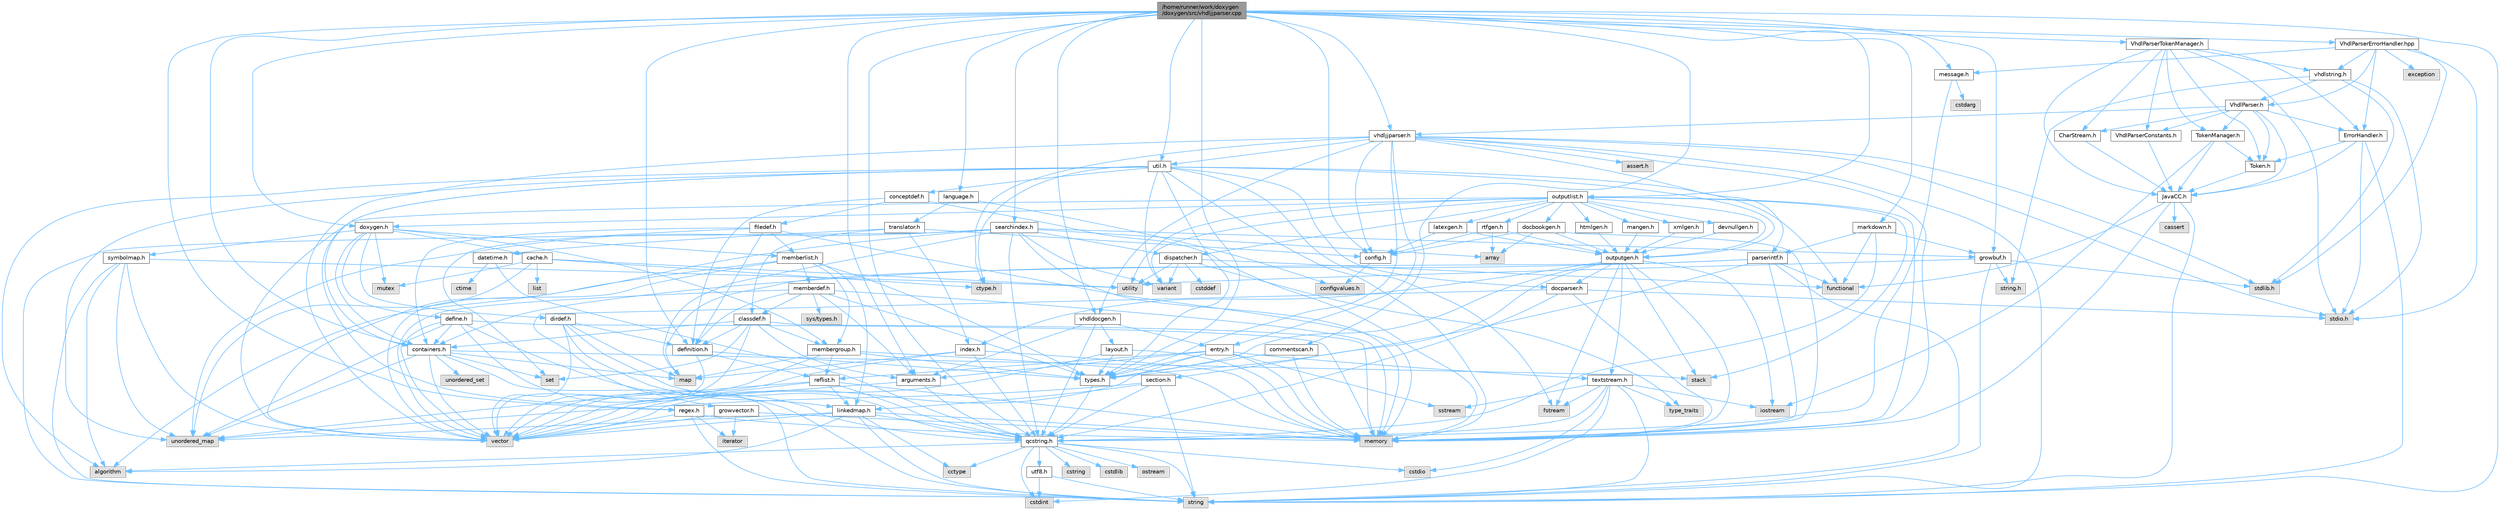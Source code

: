 digraph "/home/runner/work/doxygen/doxygen/src/vhdljjparser.cpp"
{
 // INTERACTIVE_SVG=YES
 // LATEX_PDF_SIZE
  bgcolor="transparent";
  edge [fontname=Helvetica,fontsize=10,labelfontname=Helvetica,labelfontsize=10];
  node [fontname=Helvetica,fontsize=10,shape=box,height=0.2,width=0.4];
  Node1 [id="Node000001",label="/home/runner/work/doxygen\l/doxygen/src/vhdljjparser.cpp",height=0.2,width=0.4,color="gray40", fillcolor="grey60", style="filled", fontcolor="black"];
  Node1 -> Node2 [id="edge1_Node000001_Node000002",color="steelblue1",style="solid"];
  Node2 [id="Node000002",label="string",height=0.2,width=0.4,color="grey60", fillcolor="#E0E0E0", style="filled"];
  Node1 -> Node3 [id="edge2_Node000001_Node000003",color="steelblue1",style="solid"];
  Node3 [id="Node000003",label="qcstring.h",height=0.2,width=0.4,color="grey40", fillcolor="white", style="filled",URL="$d7/d5c/qcstring_8h.html",tooltip=" "];
  Node3 -> Node2 [id="edge3_Node000003_Node000002",color="steelblue1",style="solid"];
  Node3 -> Node4 [id="edge4_Node000003_Node000004",color="steelblue1",style="solid"];
  Node4 [id="Node000004",label="algorithm",height=0.2,width=0.4,color="grey60", fillcolor="#E0E0E0", style="filled"];
  Node3 -> Node5 [id="edge5_Node000003_Node000005",color="steelblue1",style="solid"];
  Node5 [id="Node000005",label="cctype",height=0.2,width=0.4,color="grey60", fillcolor="#E0E0E0", style="filled"];
  Node3 -> Node6 [id="edge6_Node000003_Node000006",color="steelblue1",style="solid"];
  Node6 [id="Node000006",label="cstring",height=0.2,width=0.4,color="grey60", fillcolor="#E0E0E0", style="filled"];
  Node3 -> Node7 [id="edge7_Node000003_Node000007",color="steelblue1",style="solid"];
  Node7 [id="Node000007",label="cstdio",height=0.2,width=0.4,color="grey60", fillcolor="#E0E0E0", style="filled"];
  Node3 -> Node8 [id="edge8_Node000003_Node000008",color="steelblue1",style="solid"];
  Node8 [id="Node000008",label="cstdlib",height=0.2,width=0.4,color="grey60", fillcolor="#E0E0E0", style="filled"];
  Node3 -> Node9 [id="edge9_Node000003_Node000009",color="steelblue1",style="solid"];
  Node9 [id="Node000009",label="cstdint",height=0.2,width=0.4,color="grey60", fillcolor="#E0E0E0", style="filled"];
  Node3 -> Node10 [id="edge10_Node000003_Node000010",color="steelblue1",style="solid"];
  Node10 [id="Node000010",label="ostream",height=0.2,width=0.4,color="grey60", fillcolor="#E0E0E0", style="filled"];
  Node3 -> Node11 [id="edge11_Node000003_Node000011",color="steelblue1",style="solid"];
  Node11 [id="Node000011",label="utf8.h",height=0.2,width=0.4,color="grey40", fillcolor="white", style="filled",URL="$db/d7c/utf8_8h.html",tooltip="Various UTF8 related helper functions."];
  Node11 -> Node9 [id="edge12_Node000011_Node000009",color="steelblue1",style="solid"];
  Node11 -> Node2 [id="edge13_Node000011_Node000002",color="steelblue1",style="solid"];
  Node1 -> Node12 [id="edge14_Node000001_Node000012",color="steelblue1",style="solid"];
  Node12 [id="Node000012",label="containers.h",height=0.2,width=0.4,color="grey40", fillcolor="white", style="filled",URL="$d5/d75/containers_8h.html",tooltip=" "];
  Node12 -> Node13 [id="edge15_Node000012_Node000013",color="steelblue1",style="solid"];
  Node13 [id="Node000013",label="vector",height=0.2,width=0.4,color="grey60", fillcolor="#E0E0E0", style="filled"];
  Node12 -> Node2 [id="edge16_Node000012_Node000002",color="steelblue1",style="solid"];
  Node12 -> Node14 [id="edge17_Node000012_Node000014",color="steelblue1",style="solid"];
  Node14 [id="Node000014",label="set",height=0.2,width=0.4,color="grey60", fillcolor="#E0E0E0", style="filled"];
  Node12 -> Node15 [id="edge18_Node000012_Node000015",color="steelblue1",style="solid"];
  Node15 [id="Node000015",label="map",height=0.2,width=0.4,color="grey60", fillcolor="#E0E0E0", style="filled"];
  Node12 -> Node16 [id="edge19_Node000012_Node000016",color="steelblue1",style="solid"];
  Node16 [id="Node000016",label="unordered_set",height=0.2,width=0.4,color="grey60", fillcolor="#E0E0E0", style="filled"];
  Node12 -> Node17 [id="edge20_Node000012_Node000017",color="steelblue1",style="solid"];
  Node17 [id="Node000017",label="unordered_map",height=0.2,width=0.4,color="grey60", fillcolor="#E0E0E0", style="filled"];
  Node12 -> Node18 [id="edge21_Node000012_Node000018",color="steelblue1",style="solid"];
  Node18 [id="Node000018",label="stack",height=0.2,width=0.4,color="grey60", fillcolor="#E0E0E0", style="filled"];
  Node1 -> Node19 [id="edge22_Node000001_Node000019",color="steelblue1",style="solid"];
  Node19 [id="Node000019",label="vhdljjparser.h",height=0.2,width=0.4,color="grey40", fillcolor="white", style="filled",URL="$d2/d55/vhdljjparser_8h.html",tooltip=" "];
  Node19 -> Node13 [id="edge23_Node000019_Node000013",color="steelblue1",style="solid"];
  Node19 -> Node20 [id="edge24_Node000019_Node000020",color="steelblue1",style="solid"];
  Node20 [id="Node000020",label="memory",height=0.2,width=0.4,color="grey60", fillcolor="#E0E0E0", style="filled"];
  Node19 -> Node2 [id="edge25_Node000019_Node000002",color="steelblue1",style="solid"];
  Node19 -> Node21 [id="edge26_Node000019_Node000021",color="steelblue1",style="solid"];
  Node21 [id="Node000021",label="parserintf.h",height=0.2,width=0.4,color="grey40", fillcolor="white", style="filled",URL="$da/d55/parserintf_8h.html",tooltip=" "];
  Node21 -> Node22 [id="edge27_Node000021_Node000022",color="steelblue1",style="solid"];
  Node22 [id="Node000022",label="functional",height=0.2,width=0.4,color="grey60", fillcolor="#E0E0E0", style="filled"];
  Node21 -> Node20 [id="edge28_Node000021_Node000020",color="steelblue1",style="solid"];
  Node21 -> Node15 [id="edge29_Node000021_Node000015",color="steelblue1",style="solid"];
  Node21 -> Node2 [id="edge30_Node000021_Node000002",color="steelblue1",style="solid"];
  Node21 -> Node23 [id="edge31_Node000021_Node000023",color="steelblue1",style="solid"];
  Node23 [id="Node000023",label="types.h",height=0.2,width=0.4,color="grey40", fillcolor="white", style="filled",URL="$d9/d49/types_8h.html",tooltip="This file contains a number of basic enums and types."];
  Node23 -> Node3 [id="edge32_Node000023_Node000003",color="steelblue1",style="solid"];
  Node21 -> Node12 [id="edge33_Node000021_Node000012",color="steelblue1",style="solid"];
  Node19 -> Node24 [id="edge34_Node000019_Node000024",color="steelblue1",style="solid"];
  Node24 [id="Node000024",label="stdio.h",height=0.2,width=0.4,color="grey60", fillcolor="#E0E0E0", style="filled"];
  Node19 -> Node25 [id="edge35_Node000019_Node000025",color="steelblue1",style="solid"];
  Node25 [id="Node000025",label="stdlib.h",height=0.2,width=0.4,color="grey60", fillcolor="#E0E0E0", style="filled"];
  Node19 -> Node26 [id="edge36_Node000019_Node000026",color="steelblue1",style="solid"];
  Node26 [id="Node000026",label="assert.h",height=0.2,width=0.4,color="grey60", fillcolor="#E0E0E0", style="filled"];
  Node19 -> Node27 [id="edge37_Node000019_Node000027",color="steelblue1",style="solid"];
  Node27 [id="Node000027",label="ctype.h",height=0.2,width=0.4,color="grey60", fillcolor="#E0E0E0", style="filled"];
  Node19 -> Node23 [id="edge38_Node000019_Node000023",color="steelblue1",style="solid"];
  Node19 -> Node28 [id="edge39_Node000019_Node000028",color="steelblue1",style="solid"];
  Node28 [id="Node000028",label="entry.h",height=0.2,width=0.4,color="grey40", fillcolor="white", style="filled",URL="$d1/dc6/entry_8h.html",tooltip=" "];
  Node28 -> Node13 [id="edge40_Node000028_Node000013",color="steelblue1",style="solid"];
  Node28 -> Node20 [id="edge41_Node000028_Node000020",color="steelblue1",style="solid"];
  Node28 -> Node29 [id="edge42_Node000028_Node000029",color="steelblue1",style="solid"];
  Node29 [id="Node000029",label="sstream",height=0.2,width=0.4,color="grey60", fillcolor="#E0E0E0", style="filled"];
  Node28 -> Node23 [id="edge43_Node000028_Node000023",color="steelblue1",style="solid"];
  Node28 -> Node30 [id="edge44_Node000028_Node000030",color="steelblue1",style="solid"];
  Node30 [id="Node000030",label="arguments.h",height=0.2,width=0.4,color="grey40", fillcolor="white", style="filled",URL="$df/d9b/arguments_8h.html",tooltip=" "];
  Node30 -> Node13 [id="edge45_Node000030_Node000013",color="steelblue1",style="solid"];
  Node30 -> Node3 [id="edge46_Node000030_Node000003",color="steelblue1",style="solid"];
  Node28 -> Node31 [id="edge47_Node000028_Node000031",color="steelblue1",style="solid"];
  Node31 [id="Node000031",label="reflist.h",height=0.2,width=0.4,color="grey40", fillcolor="white", style="filled",URL="$d1/d02/reflist_8h.html",tooltip=" "];
  Node31 -> Node13 [id="edge48_Node000031_Node000013",color="steelblue1",style="solid"];
  Node31 -> Node17 [id="edge49_Node000031_Node000017",color="steelblue1",style="solid"];
  Node31 -> Node20 [id="edge50_Node000031_Node000020",color="steelblue1",style="solid"];
  Node31 -> Node3 [id="edge51_Node000031_Node000003",color="steelblue1",style="solid"];
  Node31 -> Node32 [id="edge52_Node000031_Node000032",color="steelblue1",style="solid"];
  Node32 [id="Node000032",label="linkedmap.h",height=0.2,width=0.4,color="grey40", fillcolor="white", style="filled",URL="$da/de1/linkedmap_8h.html",tooltip=" "];
  Node32 -> Node17 [id="edge53_Node000032_Node000017",color="steelblue1",style="solid"];
  Node32 -> Node13 [id="edge54_Node000032_Node000013",color="steelblue1",style="solid"];
  Node32 -> Node20 [id="edge55_Node000032_Node000020",color="steelblue1",style="solid"];
  Node32 -> Node2 [id="edge56_Node000032_Node000002",color="steelblue1",style="solid"];
  Node32 -> Node4 [id="edge57_Node000032_Node000004",color="steelblue1",style="solid"];
  Node32 -> Node5 [id="edge58_Node000032_Node000005",color="steelblue1",style="solid"];
  Node32 -> Node3 [id="edge59_Node000032_Node000003",color="steelblue1",style="solid"];
  Node28 -> Node33 [id="edge60_Node000028_Node000033",color="steelblue1",style="solid"];
  Node33 [id="Node000033",label="textstream.h",height=0.2,width=0.4,color="grey40", fillcolor="white", style="filled",URL="$d4/d7d/textstream_8h.html",tooltip=" "];
  Node33 -> Node2 [id="edge61_Node000033_Node000002",color="steelblue1",style="solid"];
  Node33 -> Node34 [id="edge62_Node000033_Node000034",color="steelblue1",style="solid"];
  Node34 [id="Node000034",label="iostream",height=0.2,width=0.4,color="grey60", fillcolor="#E0E0E0", style="filled"];
  Node33 -> Node29 [id="edge63_Node000033_Node000029",color="steelblue1",style="solid"];
  Node33 -> Node9 [id="edge64_Node000033_Node000009",color="steelblue1",style="solid"];
  Node33 -> Node7 [id="edge65_Node000033_Node000007",color="steelblue1",style="solid"];
  Node33 -> Node35 [id="edge66_Node000033_Node000035",color="steelblue1",style="solid"];
  Node35 [id="Node000035",label="fstream",height=0.2,width=0.4,color="grey60", fillcolor="#E0E0E0", style="filled"];
  Node33 -> Node36 [id="edge67_Node000033_Node000036",color="steelblue1",style="solid"];
  Node36 [id="Node000036",label="type_traits",height=0.2,width=0.4,color="grey60", fillcolor="#E0E0E0", style="filled"];
  Node33 -> Node3 [id="edge68_Node000033_Node000003",color="steelblue1",style="solid"];
  Node19 -> Node37 [id="edge69_Node000019_Node000037",color="steelblue1",style="solid"];
  Node37 [id="Node000037",label="vhdldocgen.h",height=0.2,width=0.4,color="grey40", fillcolor="white", style="filled",URL="$dd/dec/vhdldocgen_8h.html",tooltip=" "];
  Node37 -> Node3 [id="edge70_Node000037_Node000003",color="steelblue1",style="solid"];
  Node37 -> Node38 [id="edge71_Node000037_Node000038",color="steelblue1",style="solid"];
  Node38 [id="Node000038",label="layout.h",height=0.2,width=0.4,color="grey40", fillcolor="white", style="filled",URL="$db/d51/layout_8h.html",tooltip=" "];
  Node38 -> Node20 [id="edge72_Node000038_Node000020",color="steelblue1",style="solid"];
  Node38 -> Node13 [id="edge73_Node000038_Node000013",color="steelblue1",style="solid"];
  Node38 -> Node23 [id="edge74_Node000038_Node000023",color="steelblue1",style="solid"];
  Node37 -> Node30 [id="edge75_Node000037_Node000030",color="steelblue1",style="solid"];
  Node37 -> Node28 [id="edge76_Node000037_Node000028",color="steelblue1",style="solid"];
  Node19 -> Node39 [id="edge77_Node000019_Node000039",color="steelblue1",style="solid"];
  Node39 [id="Node000039",label="config.h",height=0.2,width=0.4,color="grey40", fillcolor="white", style="filled",URL="$db/d16/config_8h.html",tooltip=" "];
  Node39 -> Node40 [id="edge78_Node000039_Node000040",color="steelblue1",style="solid"];
  Node40 [id="Node000040",label="configvalues.h",height=0.2,width=0.4,color="grey60", fillcolor="#E0E0E0", style="filled"];
  Node19 -> Node41 [id="edge79_Node000019_Node000041",color="steelblue1",style="solid"];
  Node41 [id="Node000041",label="util.h",height=0.2,width=0.4,color="grey40", fillcolor="white", style="filled",URL="$d8/d3c/util_8h.html",tooltip="A bunch of utility functions."];
  Node41 -> Node20 [id="edge80_Node000041_Node000020",color="steelblue1",style="solid"];
  Node41 -> Node17 [id="edge81_Node000041_Node000017",color="steelblue1",style="solid"];
  Node41 -> Node4 [id="edge82_Node000041_Node000004",color="steelblue1",style="solid"];
  Node41 -> Node22 [id="edge83_Node000041_Node000022",color="steelblue1",style="solid"];
  Node41 -> Node35 [id="edge84_Node000041_Node000035",color="steelblue1",style="solid"];
  Node41 -> Node42 [id="edge85_Node000041_Node000042",color="steelblue1",style="solid"];
  Node42 [id="Node000042",label="variant",height=0.2,width=0.4,color="grey60", fillcolor="#E0E0E0", style="filled"];
  Node41 -> Node27 [id="edge86_Node000041_Node000027",color="steelblue1",style="solid"];
  Node41 -> Node23 [id="edge87_Node000041_Node000023",color="steelblue1",style="solid"];
  Node41 -> Node43 [id="edge88_Node000041_Node000043",color="steelblue1",style="solid"];
  Node43 [id="Node000043",label="docparser.h",height=0.2,width=0.4,color="grey40", fillcolor="white", style="filled",URL="$de/d9c/docparser_8h.html",tooltip=" "];
  Node43 -> Node24 [id="edge89_Node000043_Node000024",color="steelblue1",style="solid"];
  Node43 -> Node20 [id="edge90_Node000043_Node000020",color="steelblue1",style="solid"];
  Node43 -> Node3 [id="edge91_Node000043_Node000003",color="steelblue1",style="solid"];
  Node43 -> Node44 [id="edge92_Node000043_Node000044",color="steelblue1",style="solid"];
  Node44 [id="Node000044",label="growvector.h",height=0.2,width=0.4,color="grey40", fillcolor="white", style="filled",URL="$d7/d50/growvector_8h.html",tooltip=" "];
  Node44 -> Node13 [id="edge93_Node000044_Node000013",color="steelblue1",style="solid"];
  Node44 -> Node20 [id="edge94_Node000044_Node000020",color="steelblue1",style="solid"];
  Node44 -> Node45 [id="edge95_Node000044_Node000045",color="steelblue1",style="solid"];
  Node45 [id="Node000045",label="iterator",height=0.2,width=0.4,color="grey60", fillcolor="#E0E0E0", style="filled"];
  Node41 -> Node12 [id="edge96_Node000041_Node000012",color="steelblue1",style="solid"];
  Node41 -> Node46 [id="edge97_Node000041_Node000046",color="steelblue1",style="solid"];
  Node46 [id="Node000046",label="outputgen.h",height=0.2,width=0.4,color="grey40", fillcolor="white", style="filled",URL="$df/d06/outputgen_8h.html",tooltip=" "];
  Node46 -> Node20 [id="edge98_Node000046_Node000020",color="steelblue1",style="solid"];
  Node46 -> Node18 [id="edge99_Node000046_Node000018",color="steelblue1",style="solid"];
  Node46 -> Node34 [id="edge100_Node000046_Node000034",color="steelblue1",style="solid"];
  Node46 -> Node35 [id="edge101_Node000046_Node000035",color="steelblue1",style="solid"];
  Node46 -> Node23 [id="edge102_Node000046_Node000023",color="steelblue1",style="solid"];
  Node46 -> Node47 [id="edge103_Node000046_Node000047",color="steelblue1",style="solid"];
  Node47 [id="Node000047",label="index.h",height=0.2,width=0.4,color="grey40", fillcolor="white", style="filled",URL="$d1/db5/index_8h.html",tooltip=" "];
  Node47 -> Node20 [id="edge104_Node000047_Node000020",color="steelblue1",style="solid"];
  Node47 -> Node13 [id="edge105_Node000047_Node000013",color="steelblue1",style="solid"];
  Node47 -> Node15 [id="edge106_Node000047_Node000015",color="steelblue1",style="solid"];
  Node47 -> Node3 [id="edge107_Node000047_Node000003",color="steelblue1",style="solid"];
  Node46 -> Node48 [id="edge108_Node000046_Node000048",color="steelblue1",style="solid"];
  Node48 [id="Node000048",label="section.h",height=0.2,width=0.4,color="grey40", fillcolor="white", style="filled",URL="$d1/d2a/section_8h.html",tooltip=" "];
  Node48 -> Node2 [id="edge109_Node000048_Node000002",color="steelblue1",style="solid"];
  Node48 -> Node17 [id="edge110_Node000048_Node000017",color="steelblue1",style="solid"];
  Node48 -> Node3 [id="edge111_Node000048_Node000003",color="steelblue1",style="solid"];
  Node48 -> Node32 [id="edge112_Node000048_Node000032",color="steelblue1",style="solid"];
  Node46 -> Node33 [id="edge113_Node000046_Node000033",color="steelblue1",style="solid"];
  Node46 -> Node43 [id="edge114_Node000046_Node000043",color="steelblue1",style="solid"];
  Node41 -> Node49 [id="edge115_Node000041_Node000049",color="steelblue1",style="solid"];
  Node49 [id="Node000049",label="regex.h",height=0.2,width=0.4,color="grey40", fillcolor="white", style="filled",URL="$d1/d21/regex_8h.html",tooltip=" "];
  Node49 -> Node20 [id="edge116_Node000049_Node000020",color="steelblue1",style="solid"];
  Node49 -> Node2 [id="edge117_Node000049_Node000002",color="steelblue1",style="solid"];
  Node49 -> Node13 [id="edge118_Node000049_Node000013",color="steelblue1",style="solid"];
  Node49 -> Node45 [id="edge119_Node000049_Node000045",color="steelblue1",style="solid"];
  Node41 -> Node50 [id="edge120_Node000041_Node000050",color="steelblue1",style="solid"];
  Node50 [id="Node000050",label="conceptdef.h",height=0.2,width=0.4,color="grey40", fillcolor="white", style="filled",URL="$da/df1/conceptdef_8h.html",tooltip=" "];
  Node50 -> Node20 [id="edge121_Node000050_Node000020",color="steelblue1",style="solid"];
  Node50 -> Node51 [id="edge122_Node000050_Node000051",color="steelblue1",style="solid"];
  Node51 [id="Node000051",label="definition.h",height=0.2,width=0.4,color="grey40", fillcolor="white", style="filled",URL="$df/da1/definition_8h.html",tooltip=" "];
  Node51 -> Node13 [id="edge123_Node000051_Node000013",color="steelblue1",style="solid"];
  Node51 -> Node23 [id="edge124_Node000051_Node000023",color="steelblue1",style="solid"];
  Node51 -> Node31 [id="edge125_Node000051_Node000031",color="steelblue1",style="solid"];
  Node50 -> Node52 [id="edge126_Node000050_Node000052",color="steelblue1",style="solid"];
  Node52 [id="Node000052",label="filedef.h",height=0.2,width=0.4,color="grey40", fillcolor="white", style="filled",URL="$d4/d3a/filedef_8h.html",tooltip=" "];
  Node52 -> Node20 [id="edge127_Node000052_Node000020",color="steelblue1",style="solid"];
  Node52 -> Node14 [id="edge128_Node000052_Node000014",color="steelblue1",style="solid"];
  Node52 -> Node51 [id="edge129_Node000052_Node000051",color="steelblue1",style="solid"];
  Node52 -> Node53 [id="edge130_Node000052_Node000053",color="steelblue1",style="solid"];
  Node53 [id="Node000053",label="memberlist.h",height=0.2,width=0.4,color="grey40", fillcolor="white", style="filled",URL="$dd/d78/memberlist_8h.html",tooltip=" "];
  Node53 -> Node13 [id="edge131_Node000053_Node000013",color="steelblue1",style="solid"];
  Node53 -> Node4 [id="edge132_Node000053_Node000004",color="steelblue1",style="solid"];
  Node53 -> Node54 [id="edge133_Node000053_Node000054",color="steelblue1",style="solid"];
  Node54 [id="Node000054",label="memberdef.h",height=0.2,width=0.4,color="grey40", fillcolor="white", style="filled",URL="$d4/d46/memberdef_8h.html",tooltip=" "];
  Node54 -> Node13 [id="edge134_Node000054_Node000013",color="steelblue1",style="solid"];
  Node54 -> Node20 [id="edge135_Node000054_Node000020",color="steelblue1",style="solid"];
  Node54 -> Node55 [id="edge136_Node000054_Node000055",color="steelblue1",style="solid"];
  Node55 [id="Node000055",label="sys/types.h",height=0.2,width=0.4,color="grey60", fillcolor="#E0E0E0", style="filled"];
  Node54 -> Node23 [id="edge137_Node000054_Node000023",color="steelblue1",style="solid"];
  Node54 -> Node51 [id="edge138_Node000054_Node000051",color="steelblue1",style="solid"];
  Node54 -> Node30 [id="edge139_Node000054_Node000030",color="steelblue1",style="solid"];
  Node54 -> Node56 [id="edge140_Node000054_Node000056",color="steelblue1",style="solid"];
  Node56 [id="Node000056",label="classdef.h",height=0.2,width=0.4,color="grey40", fillcolor="white", style="filled",URL="$d1/da6/classdef_8h.html",tooltip=" "];
  Node56 -> Node20 [id="edge141_Node000056_Node000020",color="steelblue1",style="solid"];
  Node56 -> Node13 [id="edge142_Node000056_Node000013",color="steelblue1",style="solid"];
  Node56 -> Node14 [id="edge143_Node000056_Node000014",color="steelblue1",style="solid"];
  Node56 -> Node12 [id="edge144_Node000056_Node000012",color="steelblue1",style="solid"];
  Node56 -> Node51 [id="edge145_Node000056_Node000051",color="steelblue1",style="solid"];
  Node56 -> Node30 [id="edge146_Node000056_Node000030",color="steelblue1",style="solid"];
  Node56 -> Node57 [id="edge147_Node000056_Node000057",color="steelblue1",style="solid"];
  Node57 [id="Node000057",label="membergroup.h",height=0.2,width=0.4,color="grey40", fillcolor="white", style="filled",URL="$d9/d11/membergroup_8h.html",tooltip=" "];
  Node57 -> Node13 [id="edge148_Node000057_Node000013",color="steelblue1",style="solid"];
  Node57 -> Node15 [id="edge149_Node000057_Node000015",color="steelblue1",style="solid"];
  Node57 -> Node20 [id="edge150_Node000057_Node000020",color="steelblue1",style="solid"];
  Node57 -> Node23 [id="edge151_Node000057_Node000023",color="steelblue1",style="solid"];
  Node57 -> Node31 [id="edge152_Node000057_Node000031",color="steelblue1",style="solid"];
  Node53 -> Node32 [id="edge153_Node000053_Node000032",color="steelblue1",style="solid"];
  Node53 -> Node23 [id="edge154_Node000053_Node000023",color="steelblue1",style="solid"];
  Node53 -> Node57 [id="edge155_Node000053_Node000057",color="steelblue1",style="solid"];
  Node52 -> Node12 [id="edge156_Node000052_Node000012",color="steelblue1",style="solid"];
  Node1 -> Node37 [id="edge157_Node000001_Node000037",color="steelblue1",style="solid"];
  Node1 -> Node58 [id="edge158_Node000001_Node000058",color="steelblue1",style="solid"];
  Node58 [id="Node000058",label="message.h",height=0.2,width=0.4,color="grey40", fillcolor="white", style="filled",URL="$d2/d0d/message_8h.html",tooltip=" "];
  Node58 -> Node59 [id="edge159_Node000058_Node000059",color="steelblue1",style="solid"];
  Node59 [id="Node000059",label="cstdarg",height=0.2,width=0.4,color="grey60", fillcolor="#E0E0E0", style="filled"];
  Node58 -> Node3 [id="edge160_Node000058_Node000003",color="steelblue1",style="solid"];
  Node1 -> Node39 [id="edge161_Node000001_Node000039",color="steelblue1",style="solid"];
  Node1 -> Node60 [id="edge162_Node000001_Node000060",color="steelblue1",style="solid"];
  Node60 [id="Node000060",label="doxygen.h",height=0.2,width=0.4,color="grey40", fillcolor="white", style="filled",URL="$d1/da1/doxygen_8h.html",tooltip=" "];
  Node60 -> Node61 [id="edge163_Node000060_Node000061",color="steelblue1",style="solid"];
  Node61 [id="Node000061",label="mutex",height=0.2,width=0.4,color="grey60", fillcolor="#E0E0E0", style="filled"];
  Node60 -> Node12 [id="edge164_Node000060_Node000012",color="steelblue1",style="solid"];
  Node60 -> Node57 [id="edge165_Node000060_Node000057",color="steelblue1",style="solid"];
  Node60 -> Node62 [id="edge166_Node000060_Node000062",color="steelblue1",style="solid"];
  Node62 [id="Node000062",label="dirdef.h",height=0.2,width=0.4,color="grey40", fillcolor="white", style="filled",URL="$d6/d15/dirdef_8h.html",tooltip=" "];
  Node62 -> Node13 [id="edge167_Node000062_Node000013",color="steelblue1",style="solid"];
  Node62 -> Node15 [id="edge168_Node000062_Node000015",color="steelblue1",style="solid"];
  Node62 -> Node3 [id="edge169_Node000062_Node000003",color="steelblue1",style="solid"];
  Node62 -> Node32 [id="edge170_Node000062_Node000032",color="steelblue1",style="solid"];
  Node62 -> Node51 [id="edge171_Node000062_Node000051",color="steelblue1",style="solid"];
  Node60 -> Node53 [id="edge172_Node000060_Node000053",color="steelblue1",style="solid"];
  Node60 -> Node63 [id="edge173_Node000060_Node000063",color="steelblue1",style="solid"];
  Node63 [id="Node000063",label="define.h",height=0.2,width=0.4,color="grey40", fillcolor="white", style="filled",URL="$df/d67/define_8h.html",tooltip=" "];
  Node63 -> Node13 [id="edge174_Node000063_Node000013",color="steelblue1",style="solid"];
  Node63 -> Node20 [id="edge175_Node000063_Node000020",color="steelblue1",style="solid"];
  Node63 -> Node2 [id="edge176_Node000063_Node000002",color="steelblue1",style="solid"];
  Node63 -> Node17 [id="edge177_Node000063_Node000017",color="steelblue1",style="solid"];
  Node63 -> Node3 [id="edge178_Node000063_Node000003",color="steelblue1",style="solid"];
  Node63 -> Node12 [id="edge179_Node000063_Node000012",color="steelblue1",style="solid"];
  Node60 -> Node64 [id="edge180_Node000060_Node000064",color="steelblue1",style="solid"];
  Node64 [id="Node000064",label="cache.h",height=0.2,width=0.4,color="grey40", fillcolor="white", style="filled",URL="$d3/d26/cache_8h.html",tooltip=" "];
  Node64 -> Node65 [id="edge181_Node000064_Node000065",color="steelblue1",style="solid"];
  Node65 [id="Node000065",label="list",height=0.2,width=0.4,color="grey60", fillcolor="#E0E0E0", style="filled"];
  Node64 -> Node17 [id="edge182_Node000064_Node000017",color="steelblue1",style="solid"];
  Node64 -> Node61 [id="edge183_Node000064_Node000061",color="steelblue1",style="solid"];
  Node64 -> Node66 [id="edge184_Node000064_Node000066",color="steelblue1",style="solid"];
  Node66 [id="Node000066",label="utility",height=0.2,width=0.4,color="grey60", fillcolor="#E0E0E0", style="filled"];
  Node64 -> Node27 [id="edge185_Node000064_Node000027",color="steelblue1",style="solid"];
  Node60 -> Node67 [id="edge186_Node000060_Node000067",color="steelblue1",style="solid"];
  Node67 [id="Node000067",label="symbolmap.h",height=0.2,width=0.4,color="grey40", fillcolor="white", style="filled",URL="$d7/ddd/symbolmap_8h.html",tooltip=" "];
  Node67 -> Node4 [id="edge187_Node000067_Node000004",color="steelblue1",style="solid"];
  Node67 -> Node17 [id="edge188_Node000067_Node000017",color="steelblue1",style="solid"];
  Node67 -> Node13 [id="edge189_Node000067_Node000013",color="steelblue1",style="solid"];
  Node67 -> Node2 [id="edge190_Node000067_Node000002",color="steelblue1",style="solid"];
  Node67 -> Node66 [id="edge191_Node000067_Node000066",color="steelblue1",style="solid"];
  Node1 -> Node41 [id="edge192_Node000001_Node000041",color="steelblue1",style="solid"];
  Node1 -> Node68 [id="edge193_Node000001_Node000068",color="steelblue1",style="solid"];
  Node68 [id="Node000068",label="language.h",height=0.2,width=0.4,color="grey40", fillcolor="white", style="filled",URL="$d8/dce/language_8h.html",tooltip=" "];
  Node68 -> Node69 [id="edge194_Node000068_Node000069",color="steelblue1",style="solid"];
  Node69 [id="Node000069",label="translator.h",height=0.2,width=0.4,color="grey40", fillcolor="white", style="filled",URL="$d9/df1/translator_8h.html",tooltip=" "];
  Node69 -> Node56 [id="edge195_Node000069_Node000056",color="steelblue1",style="solid"];
  Node69 -> Node39 [id="edge196_Node000069_Node000039",color="steelblue1",style="solid"];
  Node69 -> Node70 [id="edge197_Node000069_Node000070",color="steelblue1",style="solid"];
  Node70 [id="Node000070",label="datetime.h",height=0.2,width=0.4,color="grey40", fillcolor="white", style="filled",URL="$de/d1b/datetime_8h.html",tooltip=" "];
  Node70 -> Node71 [id="edge198_Node000070_Node000071",color="steelblue1",style="solid"];
  Node71 [id="Node000071",label="ctime",height=0.2,width=0.4,color="grey60", fillcolor="#E0E0E0", style="filled"];
  Node70 -> Node3 [id="edge199_Node000070_Node000003",color="steelblue1",style="solid"];
  Node69 -> Node47 [id="edge200_Node000069_Node000047",color="steelblue1",style="solid"];
  Node68 -> Node40 [id="edge201_Node000068_Node000040",color="steelblue1",style="solid"];
  Node1 -> Node72 [id="edge202_Node000001_Node000072",color="steelblue1",style="solid"];
  Node72 [id="Node000072",label="commentscan.h",height=0.2,width=0.4,color="grey40", fillcolor="white", style="filled",URL="$db/d0d/commentscan_8h.html",tooltip="Interface for the comment block scanner."];
  Node72 -> Node20 [id="edge203_Node000072_Node000020",color="steelblue1",style="solid"];
  Node72 -> Node23 [id="edge204_Node000072_Node000023",color="steelblue1",style="solid"];
  Node1 -> Node51 [id="edge205_Node000001_Node000051",color="steelblue1",style="solid"];
  Node1 -> Node73 [id="edge206_Node000001_Node000073",color="steelblue1",style="solid"];
  Node73 [id="Node000073",label="searchindex.h",height=0.2,width=0.4,color="grey40", fillcolor="white", style="filled",URL="$de/d07/searchindex_8h.html",tooltip="Web server based search engine."];
  Node73 -> Node20 [id="edge207_Node000073_Node000020",color="steelblue1",style="solid"];
  Node73 -> Node13 [id="edge208_Node000073_Node000013",color="steelblue1",style="solid"];
  Node73 -> Node15 [id="edge209_Node000073_Node000015",color="steelblue1",style="solid"];
  Node73 -> Node17 [id="edge210_Node000073_Node000017",color="steelblue1",style="solid"];
  Node73 -> Node2 [id="edge211_Node000073_Node000002",color="steelblue1",style="solid"];
  Node73 -> Node74 [id="edge212_Node000073_Node000074",color="steelblue1",style="solid"];
  Node74 [id="Node000074",label="array",height=0.2,width=0.4,color="grey60", fillcolor="#E0E0E0", style="filled"];
  Node73 -> Node42 [id="edge213_Node000073_Node000042",color="steelblue1",style="solid"];
  Node73 -> Node3 [id="edge214_Node000073_Node000003",color="steelblue1",style="solid"];
  Node73 -> Node75 [id="edge215_Node000073_Node000075",color="steelblue1",style="solid"];
  Node75 [id="Node000075",label="growbuf.h",height=0.2,width=0.4,color="grey40", fillcolor="white", style="filled",URL="$dd/d72/growbuf_8h.html",tooltip=" "];
  Node75 -> Node66 [id="edge216_Node000075_Node000066",color="steelblue1",style="solid"];
  Node75 -> Node25 [id="edge217_Node000075_Node000025",color="steelblue1",style="solid"];
  Node75 -> Node76 [id="edge218_Node000075_Node000076",color="steelblue1",style="solid"];
  Node76 [id="Node000076",label="string.h",height=0.2,width=0.4,color="grey60", fillcolor="#E0E0E0", style="filled"];
  Node75 -> Node2 [id="edge219_Node000075_Node000002",color="steelblue1",style="solid"];
  Node73 -> Node77 [id="edge220_Node000073_Node000077",color="steelblue1",style="solid"];
  Node77 [id="Node000077",label="dispatcher.h",height=0.2,width=0.4,color="grey40", fillcolor="white", style="filled",URL="$da/d73/dispatcher_8h.html",tooltip=" "];
  Node77 -> Node78 [id="edge221_Node000077_Node000078",color="steelblue1",style="solid"];
  Node78 [id="Node000078",label="cstddef",height=0.2,width=0.4,color="grey60", fillcolor="#E0E0E0", style="filled"];
  Node77 -> Node66 [id="edge222_Node000077_Node000066",color="steelblue1",style="solid"];
  Node77 -> Node22 [id="edge223_Node000077_Node000022",color="steelblue1",style="solid"];
  Node77 -> Node42 [id="edge224_Node000077_Node000042",color="steelblue1",style="solid"];
  Node77 -> Node36 [id="edge225_Node000077_Node000036",color="steelblue1",style="solid"];
  Node1 -> Node79 [id="edge226_Node000001_Node000079",color="steelblue1",style="solid"];
  Node79 [id="Node000079",label="outputlist.h",height=0.2,width=0.4,color="grey40", fillcolor="white", style="filled",URL="$d2/db9/outputlist_8h.html",tooltip=" "];
  Node79 -> Node66 [id="edge227_Node000079_Node000066",color="steelblue1",style="solid"];
  Node79 -> Node13 [id="edge228_Node000079_Node000013",color="steelblue1",style="solid"];
  Node79 -> Node20 [id="edge229_Node000079_Node000020",color="steelblue1",style="solid"];
  Node79 -> Node42 [id="edge230_Node000079_Node000042",color="steelblue1",style="solid"];
  Node79 -> Node18 [id="edge231_Node000079_Node000018",color="steelblue1",style="solid"];
  Node79 -> Node46 [id="edge232_Node000079_Node000046",color="steelblue1",style="solid"];
  Node79 -> Node60 [id="edge233_Node000079_Node000060",color="steelblue1",style="solid"];
  Node79 -> Node77 [id="edge234_Node000079_Node000077",color="steelblue1",style="solid"];
  Node79 -> Node80 [id="edge235_Node000079_Node000080",color="steelblue1",style="solid"];
  Node80 [id="Node000080",label="htmlgen.h",height=0.2,width=0.4,color="grey40", fillcolor="white", style="filled",URL="$d8/d56/htmlgen_8h.html",tooltip=" "];
  Node80 -> Node46 [id="edge236_Node000080_Node000046",color="steelblue1",style="solid"];
  Node79 -> Node81 [id="edge237_Node000079_Node000081",color="steelblue1",style="solid"];
  Node81 [id="Node000081",label="latexgen.h",height=0.2,width=0.4,color="grey40", fillcolor="white", style="filled",URL="$d6/d9c/latexgen_8h.html",tooltip=" "];
  Node81 -> Node39 [id="edge238_Node000081_Node000039",color="steelblue1",style="solid"];
  Node81 -> Node46 [id="edge239_Node000081_Node000046",color="steelblue1",style="solid"];
  Node79 -> Node82 [id="edge240_Node000079_Node000082",color="steelblue1",style="solid"];
  Node82 [id="Node000082",label="rtfgen.h",height=0.2,width=0.4,color="grey40", fillcolor="white", style="filled",URL="$d4/daa/rtfgen_8h.html",tooltip=" "];
  Node82 -> Node74 [id="edge241_Node000082_Node000074",color="steelblue1",style="solid"];
  Node82 -> Node39 [id="edge242_Node000082_Node000039",color="steelblue1",style="solid"];
  Node82 -> Node46 [id="edge243_Node000082_Node000046",color="steelblue1",style="solid"];
  Node79 -> Node83 [id="edge244_Node000079_Node000083",color="steelblue1",style="solid"];
  Node83 [id="Node000083",label="mangen.h",height=0.2,width=0.4,color="grey40", fillcolor="white", style="filled",URL="$da/dc0/mangen_8h.html",tooltip=" "];
  Node83 -> Node46 [id="edge245_Node000083_Node000046",color="steelblue1",style="solid"];
  Node79 -> Node84 [id="edge246_Node000079_Node000084",color="steelblue1",style="solid"];
  Node84 [id="Node000084",label="docbookgen.h",height=0.2,width=0.4,color="grey40", fillcolor="white", style="filled",URL="$de/dea/docbookgen_8h.html",tooltip=" "];
  Node84 -> Node20 [id="edge247_Node000084_Node000020",color="steelblue1",style="solid"];
  Node84 -> Node74 [id="edge248_Node000084_Node000074",color="steelblue1",style="solid"];
  Node84 -> Node39 [id="edge249_Node000084_Node000039",color="steelblue1",style="solid"];
  Node84 -> Node46 [id="edge250_Node000084_Node000046",color="steelblue1",style="solid"];
  Node79 -> Node85 [id="edge251_Node000079_Node000085",color="steelblue1",style="solid"];
  Node85 [id="Node000085",label="xmlgen.h",height=0.2,width=0.4,color="grey40", fillcolor="white", style="filled",URL="$d9/d67/xmlgen_8h.html",tooltip=" "];
  Node85 -> Node46 [id="edge252_Node000085_Node000046",color="steelblue1",style="solid"];
  Node79 -> Node86 [id="edge253_Node000079_Node000086",color="steelblue1",style="solid"];
  Node86 [id="Node000086",label="devnullgen.h",height=0.2,width=0.4,color="grey40", fillcolor="white", style="filled",URL="$d8/de5/devnullgen_8h.html",tooltip=" "];
  Node86 -> Node46 [id="edge254_Node000086_Node000046",color="steelblue1",style="solid"];
  Node1 -> Node30 [id="edge255_Node000001_Node000030",color="steelblue1",style="solid"];
  Node1 -> Node23 [id="edge256_Node000001_Node000023",color="steelblue1",style="solid"];
  Node1 -> Node75 [id="edge257_Node000001_Node000075",color="steelblue1",style="solid"];
  Node1 -> Node87 [id="edge258_Node000001_Node000087",color="steelblue1",style="solid"];
  Node87 [id="Node000087",label="markdown.h",height=0.2,width=0.4,color="grey40", fillcolor="white", style="filled",URL="$d2/d0c/markdown_8h.html",tooltip=" "];
  Node87 -> Node22 [id="edge259_Node000087_Node000022",color="steelblue1",style="solid"];
  Node87 -> Node3 [id="edge260_Node000087_Node000003",color="steelblue1",style="solid"];
  Node87 -> Node21 [id="edge261_Node000087_Node000021",color="steelblue1",style="solid"];
  Node87 -> Node75 [id="edge262_Node000087_Node000075",color="steelblue1",style="solid"];
  Node1 -> Node88 [id="edge263_Node000001_Node000088",color="steelblue1",style="solid"];
  Node88 [id="Node000088",label="VhdlParserTokenManager.h",height=0.2,width=0.4,color="grey40", fillcolor="white", style="filled",URL="$d7/dad/_vhdl_parser_token_manager_8h.html",tooltip=" "];
  Node88 -> Node24 [id="edge264_Node000088_Node000024",color="steelblue1",style="solid"];
  Node88 -> Node89 [id="edge265_Node000088_Node000089",color="steelblue1",style="solid"];
  Node89 [id="Node000089",label="JavaCC.h",height=0.2,width=0.4,color="grey40", fillcolor="white", style="filled",URL="$d1/d2f/_java_c_c_8h.html",tooltip=" "];
  Node89 -> Node2 [id="edge266_Node000089_Node000002",color="steelblue1",style="solid"];
  Node89 -> Node20 [id="edge267_Node000089_Node000020",color="steelblue1",style="solid"];
  Node89 -> Node90 [id="edge268_Node000089_Node000090",color="steelblue1",style="solid"];
  Node90 [id="Node000090",label="cassert",height=0.2,width=0.4,color="grey60", fillcolor="#E0E0E0", style="filled"];
  Node89 -> Node22 [id="edge269_Node000089_Node000022",color="steelblue1",style="solid"];
  Node88 -> Node91 [id="edge270_Node000088_Node000091",color="steelblue1",style="solid"];
  Node91 [id="Node000091",label="CharStream.h",height=0.2,width=0.4,color="grey40", fillcolor="white", style="filled",URL="$df/ddf/_char_stream_8h.html",tooltip=" "];
  Node91 -> Node89 [id="edge271_Node000091_Node000089",color="steelblue1",style="solid"];
  Node88 -> Node92 [id="edge272_Node000088_Node000092",color="steelblue1",style="solid"];
  Node92 [id="Node000092",label="Token.h",height=0.2,width=0.4,color="grey40", fillcolor="white", style="filled",URL="$dd/dcd/_token_8h.html",tooltip=" "];
  Node92 -> Node89 [id="edge273_Node000092_Node000089",color="steelblue1",style="solid"];
  Node88 -> Node93 [id="edge274_Node000088_Node000093",color="steelblue1",style="solid"];
  Node93 [id="Node000093",label="ErrorHandler.h",height=0.2,width=0.4,color="grey40", fillcolor="white", style="filled",URL="$d3/dd5/_error_handler_8h.html",tooltip=" "];
  Node93 -> Node24 [id="edge275_Node000093_Node000024",color="steelblue1",style="solid"];
  Node93 -> Node2 [id="edge276_Node000093_Node000002",color="steelblue1",style="solid"];
  Node93 -> Node89 [id="edge277_Node000093_Node000089",color="steelblue1",style="solid"];
  Node93 -> Node92 [id="edge278_Node000093_Node000092",color="steelblue1",style="solid"];
  Node88 -> Node94 [id="edge279_Node000088_Node000094",color="steelblue1",style="solid"];
  Node94 [id="Node000094",label="TokenManager.h",height=0.2,width=0.4,color="grey40", fillcolor="white", style="filled",URL="$d4/df9/_token_manager_8h.html",tooltip=" "];
  Node94 -> Node34 [id="edge280_Node000094_Node000034",color="steelblue1",style="solid"];
  Node94 -> Node89 [id="edge281_Node000094_Node000089",color="steelblue1",style="solid"];
  Node94 -> Node92 [id="edge282_Node000094_Node000092",color="steelblue1",style="solid"];
  Node88 -> Node95 [id="edge283_Node000088_Node000095",color="steelblue1",style="solid"];
  Node95 [id="Node000095",label="VhdlParserConstants.h",height=0.2,width=0.4,color="grey40", fillcolor="white", style="filled",URL="$dc/d21/_vhdl_parser_constants_8h.html",tooltip=" "];
  Node95 -> Node89 [id="edge284_Node000095_Node000089",color="steelblue1",style="solid"];
  Node88 -> Node96 [id="edge285_Node000088_Node000096",color="steelblue1",style="solid"];
  Node96 [id="Node000096",label="vhdlstring.h",height=0.2,width=0.4,color="grey40", fillcolor="white", style="filled",URL="$d9/d48/vhdlstring_8h.html",tooltip=" "];
  Node96 -> Node24 [id="edge286_Node000096_Node000024",color="steelblue1",style="solid"];
  Node96 -> Node25 [id="edge287_Node000096_Node000025",color="steelblue1",style="solid"];
  Node96 -> Node76 [id="edge288_Node000096_Node000076",color="steelblue1",style="solid"];
  Node96 -> Node97 [id="edge289_Node000096_Node000097",color="steelblue1",style="solid"];
  Node97 [id="Node000097",label="VhdlParser.h",height=0.2,width=0.4,color="grey40", fillcolor="white", style="filled",URL="$d5/df9/_vhdl_parser_8h.html",tooltip=" "];
  Node97 -> Node89 [id="edge290_Node000097_Node000089",color="steelblue1",style="solid"];
  Node97 -> Node91 [id="edge291_Node000097_Node000091",color="steelblue1",style="solid"];
  Node97 -> Node92 [id="edge292_Node000097_Node000092",color="steelblue1",style="solid"];
  Node97 -> Node94 [id="edge293_Node000097_Node000094",color="steelblue1",style="solid"];
  Node97 -> Node19 [id="edge294_Node000097_Node000019",color="steelblue1",style="solid"];
  Node97 -> Node95 [id="edge295_Node000097_Node000095",color="steelblue1",style="solid"];
  Node97 -> Node93 [id="edge296_Node000097_Node000093",color="steelblue1",style="solid"];
  Node1 -> Node98 [id="edge297_Node000001_Node000098",color="steelblue1",style="solid"];
  Node98 [id="Node000098",label="VhdlParserErrorHandler.hpp",height=0.2,width=0.4,color="grey40", fillcolor="white", style="filled",URL="$d2/dc3/_vhdl_parser_error_handler_8hpp.html",tooltip=" "];
  Node98 -> Node24 [id="edge298_Node000098_Node000024",color="steelblue1",style="solid"];
  Node98 -> Node25 [id="edge299_Node000098_Node000025",color="steelblue1",style="solid"];
  Node98 -> Node99 [id="edge300_Node000098_Node000099",color="steelblue1",style="solid"];
  Node99 [id="Node000099",label="exception",height=0.2,width=0.4,color="grey60", fillcolor="#E0E0E0", style="filled"];
  Node98 -> Node97 [id="edge301_Node000098_Node000097",color="steelblue1",style="solid"];
  Node98 -> Node93 [id="edge302_Node000098_Node000093",color="steelblue1",style="solid"];
  Node98 -> Node96 [id="edge303_Node000098_Node000096",color="steelblue1",style="solid"];
  Node98 -> Node58 [id="edge304_Node000098_Node000058",color="steelblue1",style="solid"];
  Node1 -> Node49 [id="edge305_Node000001_Node000049",color="steelblue1",style="solid"];
}
